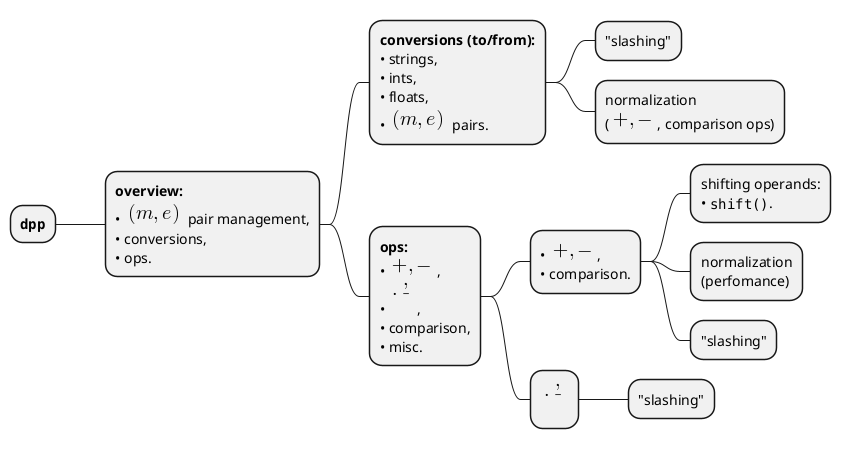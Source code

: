 @startmindmap
+ **""dpp""**
++ **overview:**\n• <math>(m, e)</math> pair management,\n• conversions,\n• ops.
+++ **conversions (to/from):**\n• strings,\n• ints,\n• floats,\n• <math>(m, e)</math> pairs.
++++ "slashing"
++++ normalization\n(<math>+, -</math>, comparison ops)
+++ **ops:**\n• <math>+, -</math>,\n• <math>*, /</math>,\n• comparison,\n• misc.
++++ • <math>+, -</math>,\n• comparison.
+++++ shifting operands:\n• ""shift()"".
+++++ normalization\n(perfomance)
+++++ "slashing"
++++ <math>*, /</math>
+++++ "slashing"
@endmindmap